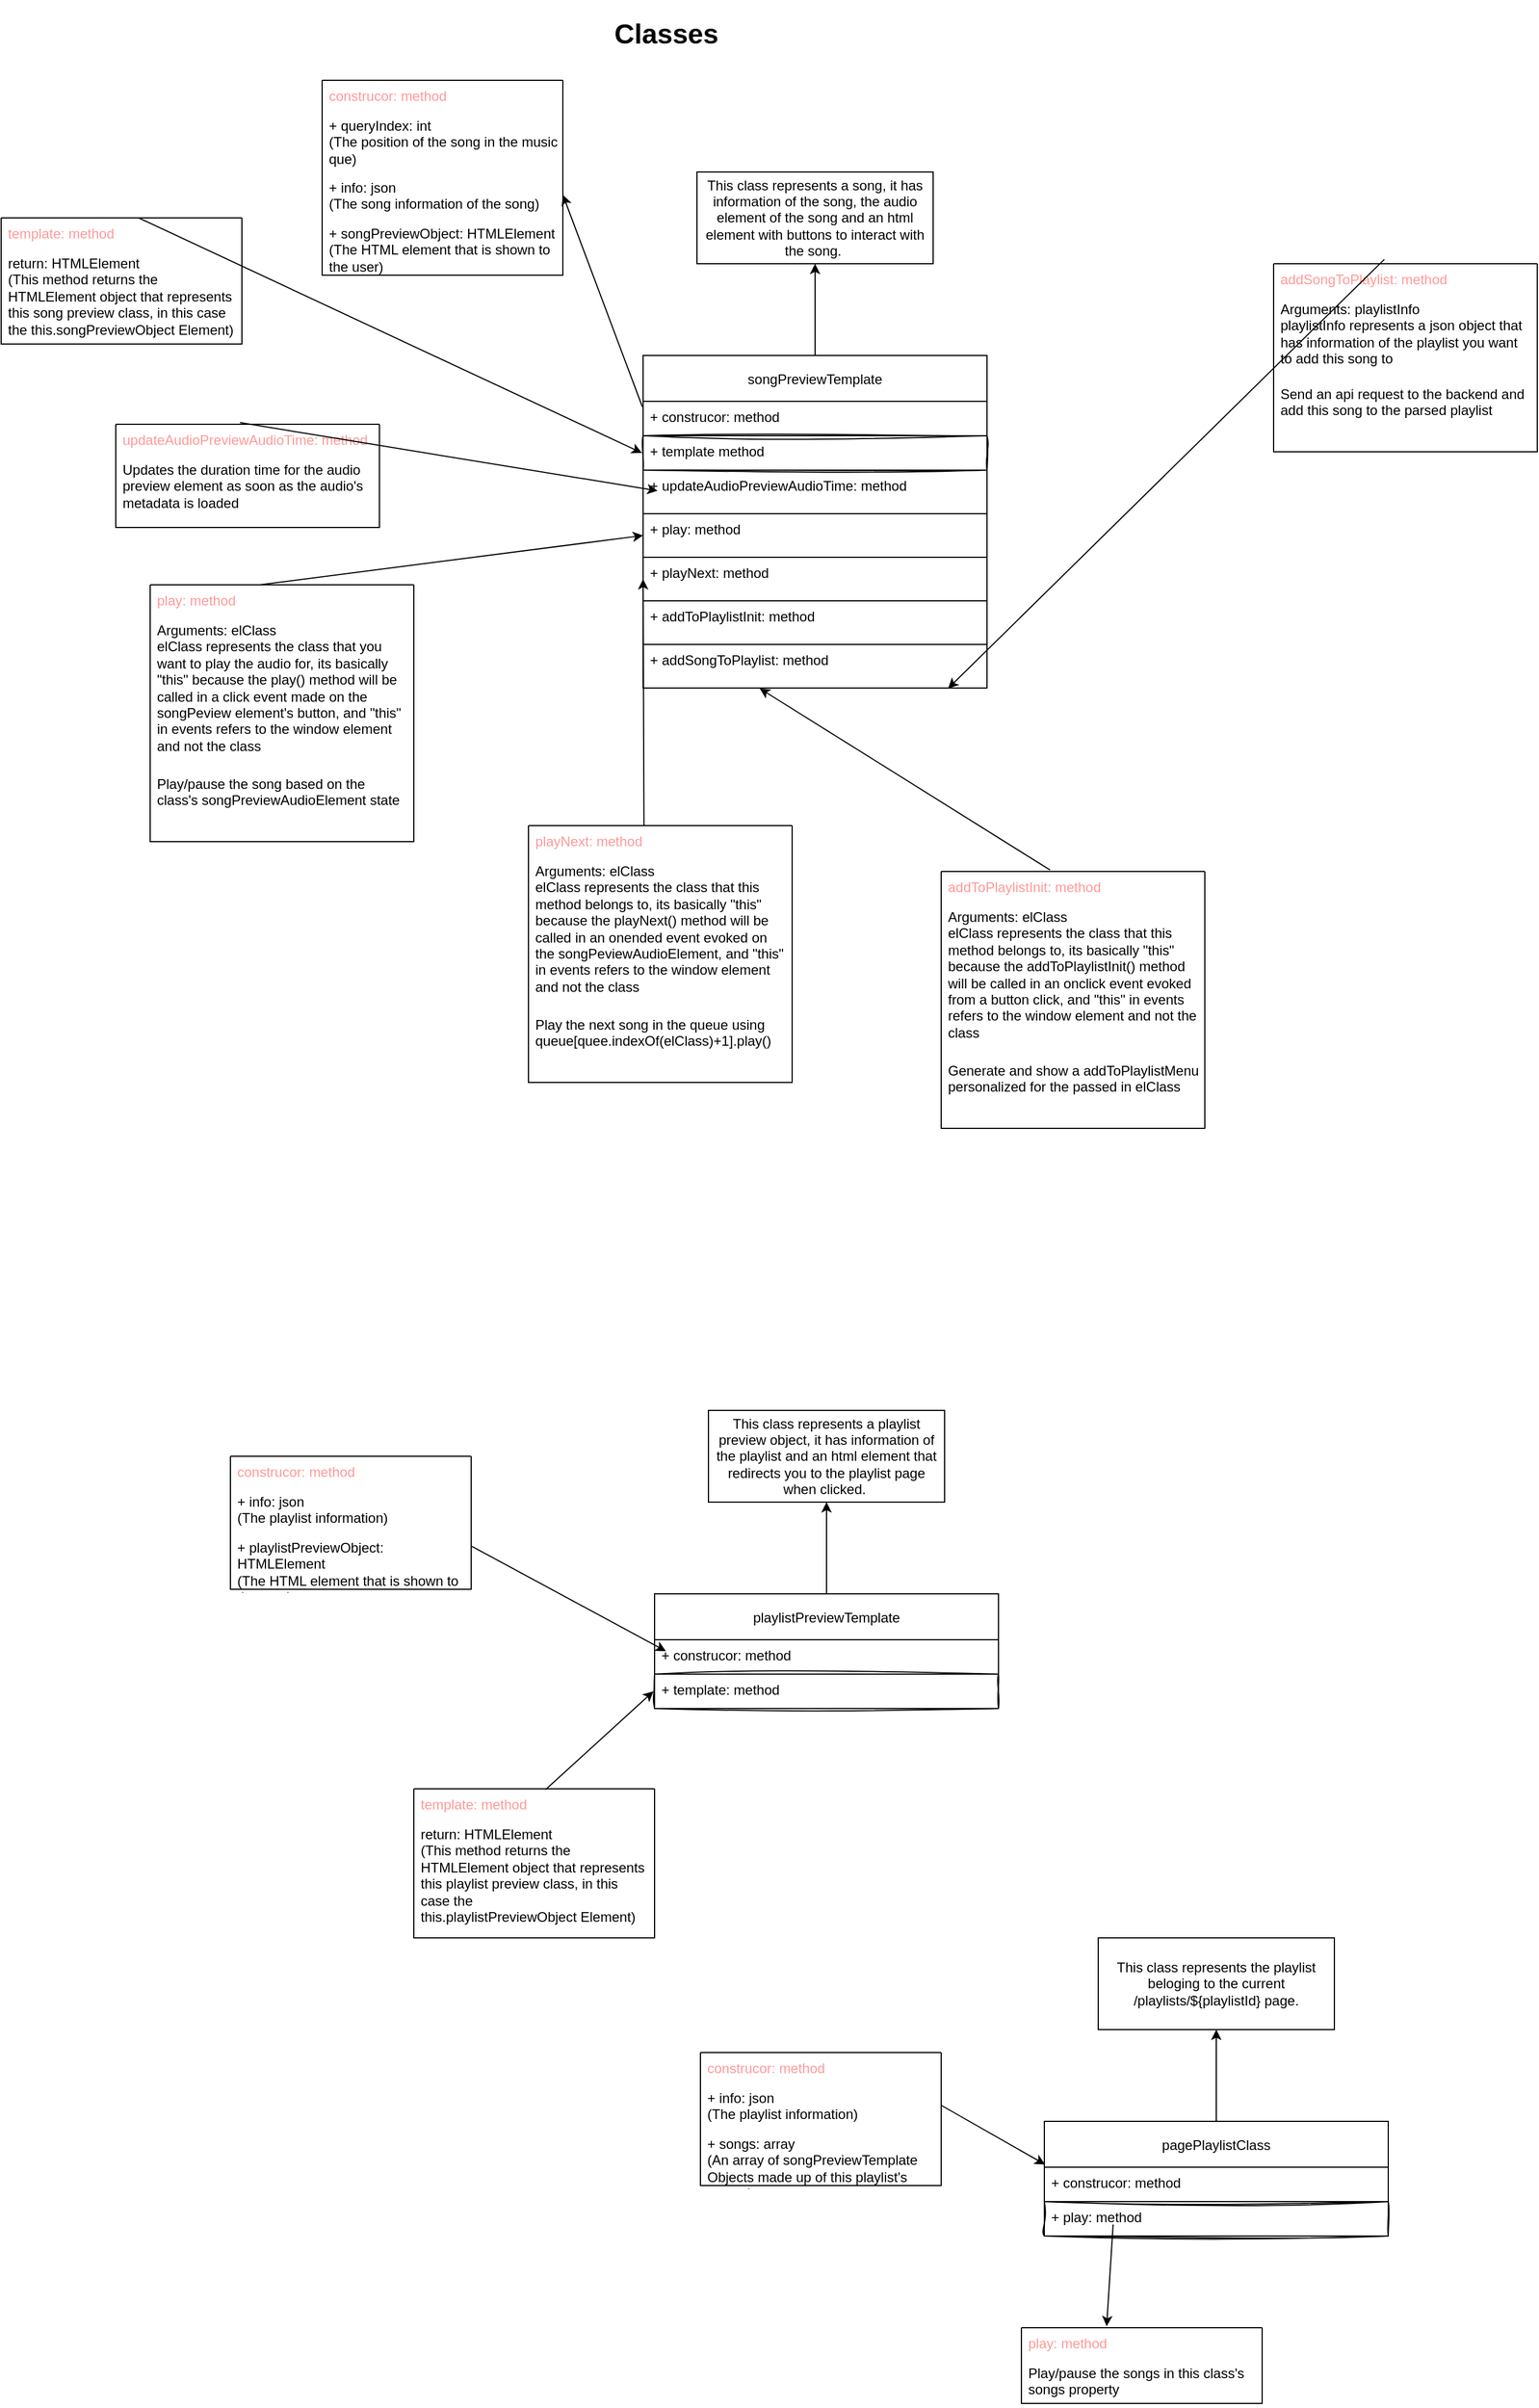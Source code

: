 <mxfile>
    <diagram id="C5RBs43oDa-KdzZeNtuy" name="Page-1">
        <mxGraphModel dx="1533" dy="1440" grid="1" gridSize="10" guides="1" tooltips="1" connect="1" arrows="1" fold="1" page="0" pageScale="1" pageWidth="827" pageHeight="1169" math="0" shadow="0">
            <root>
                <mxCell id="WIyWlLk6GJQsqaUBKTNV-0"/>
                <mxCell id="WIyWlLk6GJQsqaUBKTNV-1" parent="WIyWlLk6GJQsqaUBKTNV-0"/>
                <mxCell id="29" value="" style="edgeStyle=none;html=1;exitX=-0.002;exitY=0.164;exitDx=0;exitDy=0;exitPerimeter=0;entryX=1;entryY=0.5;entryDx=0;entryDy=0;" edge="1" parent="WIyWlLk6GJQsqaUBKTNV-1" source="Xf3_xlvAg4x76wI3j-Gh-11" target="32">
                    <mxGeometry relative="1" as="geometry"/>
                </mxCell>
                <mxCell id="Xf3_xlvAg4x76wI3j-Gh-10" value="songPreviewTemplate" style="swimlane;fontStyle=0;childLayout=stackLayout;horizontal=1;startSize=40;fillColor=none;horizontalStack=0;resizeParent=1;resizeParentMax=0;resizeLast=0;collapsible=1;marginBottom=0;" parent="WIyWlLk6GJQsqaUBKTNV-1" vertex="1">
                    <mxGeometry x="330" y="830" width="300" height="290" as="geometry">
                        <mxRectangle x="300" y="720" width="100" height="30" as="alternateBounds"/>
                    </mxGeometry>
                </mxCell>
                <mxCell id="Xf3_xlvAg4x76wI3j-Gh-11" value="+ construcor: method" style="text;strokeColor=default;fillColor=none;align=left;verticalAlign=top;spacingLeft=4;spacingRight=4;overflow=hidden;rotatable=0;points=[[0,0.5],[1,0.5]];portConstraint=eastwest;" parent="Xf3_xlvAg4x76wI3j-Gh-10" vertex="1">
                    <mxGeometry y="40" width="300" height="30" as="geometry"/>
                </mxCell>
                <mxCell id="Xf3_xlvAg4x76wI3j-Gh-12" value="+ template method" style="text;strokeColor=default;fillColor=none;align=left;verticalAlign=top;spacingLeft=4;spacingRight=4;overflow=hidden;rotatable=0;points=[[0,0.5],[1,0.5]];portConstraint=eastwest;sketch=1;curveFitting=1;jiggle=2;strokeWidth=1;perimeterSpacing=1;" parent="Xf3_xlvAg4x76wI3j-Gh-10" vertex="1">
                    <mxGeometry y="70" width="300" height="30" as="geometry"/>
                </mxCell>
                <mxCell id="Xf3_xlvAg4x76wI3j-Gh-13" value="+ updateAudioPreviewAudioTime: method" style="text;strokeColor=default;fillColor=none;align=left;verticalAlign=top;spacingLeft=4;spacingRight=4;overflow=hidden;rotatable=0;points=[[0,0.5],[1,0.5]];portConstraint=eastwest;whiteSpace=wrap;" parent="Xf3_xlvAg4x76wI3j-Gh-10" vertex="1">
                    <mxGeometry y="100" width="300" height="38" as="geometry"/>
                </mxCell>
                <mxCell id="52" value="+ play: method" style="text;strokeColor=default;fillColor=none;align=left;verticalAlign=top;spacingLeft=4;spacingRight=4;overflow=hidden;rotatable=0;points=[[0,0.5],[1,0.5]];portConstraint=eastwest;whiteSpace=wrap;" vertex="1" parent="Xf3_xlvAg4x76wI3j-Gh-10">
                    <mxGeometry y="138" width="300" height="38" as="geometry"/>
                </mxCell>
                <mxCell id="58" value="+ playNext: method" style="text;strokeColor=default;fillColor=none;align=left;verticalAlign=top;spacingLeft=4;spacingRight=4;overflow=hidden;rotatable=0;points=[[0,0.5],[1,0.5]];portConstraint=eastwest;whiteSpace=wrap;" vertex="1" parent="Xf3_xlvAg4x76wI3j-Gh-10">
                    <mxGeometry y="176" width="300" height="38" as="geometry"/>
                </mxCell>
                <mxCell id="64" value="+ addToPlaylistInit: method" style="text;strokeColor=default;fillColor=none;align=left;verticalAlign=top;spacingLeft=4;spacingRight=4;overflow=hidden;rotatable=0;points=[[0,0.5],[1,0.5]];portConstraint=eastwest;whiteSpace=wrap;" vertex="1" parent="Xf3_xlvAg4x76wI3j-Gh-10">
                    <mxGeometry y="214" width="300" height="38" as="geometry"/>
                </mxCell>
                <mxCell id="77" value="+ addSongToPlaylist: method" style="text;strokeColor=default;fillColor=none;align=left;verticalAlign=top;spacingLeft=4;spacingRight=4;overflow=hidden;rotatable=0;points=[[0,0.5],[1,0.5]];portConstraint=eastwest;whiteSpace=wrap;" vertex="1" parent="Xf3_xlvAg4x76wI3j-Gh-10">
                    <mxGeometry y="252" width="300" height="38" as="geometry"/>
                </mxCell>
                <mxCell id="0" value="&lt;h1&gt;Classes&lt;/h1&gt;" style="text;html=1;strokeColor=none;fillColor=none;spacing=5;spacingTop=-20;whiteSpace=wrap;overflow=hidden;rounded=0;" vertex="1" parent="WIyWlLk6GJQsqaUBKTNV-1">
                    <mxGeometry x="300" y="530" width="190" height="40" as="geometry"/>
                </mxCell>
                <mxCell id="23" value="" style="edgeStyle=none;html=1;exitX=0.5;exitY=0;exitDx=0;exitDy=0;" edge="1" parent="WIyWlLk6GJQsqaUBKTNV-1" source="Xf3_xlvAg4x76wI3j-Gh-10" target="22">
                    <mxGeometry relative="1" as="geometry"/>
                </mxCell>
                <mxCell id="22" value="This class represents a song, it has information of the song, the audio element of the song and an html element with buttons to interact with the song.&amp;nbsp;" style="whiteSpace=wrap;html=1;fillColor=none;sketch=0;fontStyle=0;startSize=40;" vertex="1" parent="WIyWlLk6GJQsqaUBKTNV-1">
                    <mxGeometry x="377" y="670" width="206" height="80" as="geometry"/>
                </mxCell>
                <mxCell id="25" value="" style="swimlane;fontStyle=0;childLayout=stackLayout;horizontal=1;startSize=0;fillColor=none;horizontalStack=0;resizeParent=1;resizeParentMax=0;resizeLast=0;collapsible=1;marginBottom=0;html=1;" vertex="1" parent="WIyWlLk6GJQsqaUBKTNV-1">
                    <mxGeometry x="50" y="590" width="210" height="170" as="geometry">
                        <mxRectangle x="110" y="560" width="100" height="30" as="alternateBounds"/>
                    </mxGeometry>
                </mxCell>
                <mxCell id="26" value="construcor: method" style="text;strokeColor=none;fillColor=none;align=left;verticalAlign=top;spacingLeft=4;spacingRight=4;overflow=hidden;rotatable=0;points=[[0,0.5],[1,0.5]];portConstraint=eastwest;fontColor=#FF9999;" vertex="1" parent="25">
                    <mxGeometry width="210" height="26" as="geometry"/>
                </mxCell>
                <mxCell id="31" value="+ queryIndex: int &#10;(The position of the song in the music que)" style="text;strokeColor=none;fillColor=none;align=left;verticalAlign=top;spacingLeft=4;spacingRight=4;overflow=hidden;rotatable=0;points=[[0,0.5],[1,0.5]];portConstraint=eastwest;labelBackgroundColor=none;whiteSpace=wrap;" vertex="1" parent="25">
                    <mxGeometry y="26" width="210" height="54" as="geometry"/>
                </mxCell>
                <mxCell id="32" value="+ info: json&#10;(The song information of the song)" style="text;strokeColor=none;fillColor=none;align=left;verticalAlign=top;spacingLeft=4;spacingRight=4;overflow=hidden;rotatable=0;points=[[0,0.5],[1,0.5]];portConstraint=eastwest;whiteSpace=wrap;" vertex="1" parent="25">
                    <mxGeometry y="80" width="210" height="40" as="geometry"/>
                </mxCell>
                <mxCell id="27" value="+ songPreviewObject: HTMLElement&#10;(The HTML element that is shown to the user)" style="text;strokeColor=none;fillColor=none;align=left;verticalAlign=top;spacingLeft=4;spacingRight=4;overflow=hidden;rotatable=0;points=[[0,0.5],[1,0.5]];portConstraint=eastwest;whiteSpace=wrap;" vertex="1" parent="25">
                    <mxGeometry y="120" width="210" height="50" as="geometry"/>
                </mxCell>
                <mxCell id="39" value="" style="edgeStyle=none;orthogonalLoop=1;jettySize=auto;html=1;fontColor=#FF9999;entryX=0;entryY=0.5;entryDx=0;entryDy=0;exitX=0.571;exitY=0;exitDx=0;exitDy=0;exitPerimeter=0;" edge="1" parent="WIyWlLk6GJQsqaUBKTNV-1" source="42" target="Xf3_xlvAg4x76wI3j-Gh-12">
                    <mxGeometry width="100" relative="1" as="geometry">
                        <mxPoint x="110" y="940" as="sourcePoint"/>
                        <mxPoint x="370" y="960" as="targetPoint"/>
                        <Array as="points"/>
                    </mxGeometry>
                </mxCell>
                <mxCell id="41" value="" style="swimlane;fontStyle=0;childLayout=stackLayout;horizontal=1;startSize=0;fillColor=none;horizontalStack=0;resizeParent=1;resizeParentMax=0;resizeLast=0;collapsible=1;marginBottom=0;html=1;" vertex="1" parent="WIyWlLk6GJQsqaUBKTNV-1">
                    <mxGeometry x="-230" y="710" width="210" height="110" as="geometry">
                        <mxRectangle x="110" y="560" width="100" height="30" as="alternateBounds"/>
                    </mxGeometry>
                </mxCell>
                <mxCell id="42" value="template: method" style="text;strokeColor=none;fillColor=none;align=left;verticalAlign=top;spacingLeft=4;spacingRight=4;overflow=hidden;rotatable=0;points=[[0,0.5],[1,0.5]];portConstraint=eastwest;fontColor=#FF9999;" vertex="1" parent="41">
                    <mxGeometry width="210" height="26" as="geometry"/>
                </mxCell>
                <mxCell id="43" value="return: HTMLElement&#10;(This method returns the HTMLElement object that represents this song preview class, in this case the this.songPreviewObject Element)" style="text;strokeColor=none;fillColor=none;align=left;verticalAlign=top;spacingLeft=4;spacingRight=4;overflow=hidden;rotatable=0;points=[[0,0.5],[1,0.5]];portConstraint=eastwest;labelBackgroundColor=none;whiteSpace=wrap;" vertex="1" parent="41">
                    <mxGeometry y="26" width="210" height="84" as="geometry"/>
                </mxCell>
                <mxCell id="48" value="" style="swimlane;fontStyle=0;childLayout=stackLayout;horizontal=1;startSize=0;fillColor=none;horizontalStack=0;resizeParent=1;resizeParentMax=0;resizeLast=0;collapsible=1;marginBottom=0;html=1;" vertex="1" parent="WIyWlLk6GJQsqaUBKTNV-1">
                    <mxGeometry x="-130" y="890" width="230" height="90" as="geometry">
                        <mxRectangle x="110" y="560" width="100" height="30" as="alternateBounds"/>
                    </mxGeometry>
                </mxCell>
                <mxCell id="49" value="updateAudioPreviewAudioTime: method" style="text;strokeColor=none;fillColor=none;align=left;verticalAlign=top;spacingLeft=4;spacingRight=4;overflow=hidden;rotatable=0;points=[[0,0.5],[1,0.5]];portConstraint=eastwest;fontColor=#FF9999;" vertex="1" parent="48">
                    <mxGeometry width="230" height="26" as="geometry"/>
                </mxCell>
                <mxCell id="50" value="Updates the duration time for the audio preview element as soon as the audio's metadata is loaded" style="text;strokeColor=none;fillColor=none;align=left;verticalAlign=top;spacingLeft=4;spacingRight=4;overflow=hidden;rotatable=0;points=[[0,0.5],[1,0.5]];portConstraint=eastwest;labelBackgroundColor=none;whiteSpace=wrap;" vertex="1" parent="48">
                    <mxGeometry y="26" width="230" height="64" as="geometry"/>
                </mxCell>
                <mxCell id="51" value="" style="edgeStyle=none;orthogonalLoop=1;jettySize=auto;html=1;fontColor=#FF9999;entryX=0.042;entryY=0.474;entryDx=0;entryDy=0;exitX=0.471;exitY=-0.056;exitDx=0;exitDy=0;exitPerimeter=0;entryPerimeter=0;" edge="1" parent="WIyWlLk6GJQsqaUBKTNV-1" source="49" target="Xf3_xlvAg4x76wI3j-Gh-13">
                    <mxGeometry width="100" relative="1" as="geometry">
                        <mxPoint x="160.0" y="940.0" as="sourcePoint"/>
                        <mxPoint x="469.09" y="989.0" as="targetPoint"/>
                        <Array as="points"/>
                    </mxGeometry>
                </mxCell>
                <mxCell id="53" value="" style="swimlane;fontStyle=0;childLayout=stackLayout;horizontal=1;startSize=0;fillColor=none;horizontalStack=0;resizeParent=1;resizeParentMax=0;resizeLast=0;collapsible=1;marginBottom=0;html=1;" vertex="1" parent="WIyWlLk6GJQsqaUBKTNV-1">
                    <mxGeometry x="-100" y="1030" width="230" height="224" as="geometry">
                        <mxRectangle x="110" y="560" width="100" height="30" as="alternateBounds"/>
                    </mxGeometry>
                </mxCell>
                <mxCell id="54" value="play: method" style="text;strokeColor=none;fillColor=none;align=left;verticalAlign=top;spacingLeft=4;spacingRight=4;overflow=hidden;rotatable=0;points=[[0,0.5],[1,0.5]];portConstraint=eastwest;fontColor=#FF9999;" vertex="1" parent="53">
                    <mxGeometry width="230" height="26" as="geometry"/>
                </mxCell>
                <mxCell id="56" value="Arguments: elClass&#10;elClass represents the class that you want to play the audio for, its basically &quot;this&quot; because the play() method will be called in a click event made on the songPeview element's button, and &quot;this&quot; in events refers to the window element and not the class" style="text;strokeColor=none;fillColor=none;align=left;verticalAlign=top;spacingLeft=4;spacingRight=4;overflow=hidden;rotatable=0;points=[[0,0.5],[1,0.5]];portConstraint=eastwest;labelBackgroundColor=none;whiteSpace=wrap;" vertex="1" parent="53">
                    <mxGeometry y="26" width="230" height="134" as="geometry"/>
                </mxCell>
                <mxCell id="55" value="Play/pause the song based on the class's songPreviewAudioElement state" style="text;strokeColor=none;fillColor=none;align=left;verticalAlign=top;spacingLeft=4;spacingRight=4;overflow=hidden;rotatable=0;points=[[0,0.5],[1,0.5]];portConstraint=eastwest;labelBackgroundColor=none;whiteSpace=wrap;" vertex="1" parent="53">
                    <mxGeometry y="160" width="230" height="64" as="geometry"/>
                </mxCell>
                <mxCell id="57" value="" style="edgeStyle=none;orthogonalLoop=1;jettySize=auto;html=1;fontColor=#FF9999;entryX=0;entryY=0.5;entryDx=0;entryDy=0;exitX=0.412;exitY=0.004;exitDx=0;exitDy=0;exitPerimeter=0;" edge="1" parent="WIyWlLk6GJQsqaUBKTNV-1" source="54" target="52">
                    <mxGeometry width="100" relative="1" as="geometry">
                        <mxPoint x="190.0" y="1111.99" as="sourcePoint"/>
                        <mxPoint x="340.08" y="1010.002" as="targetPoint"/>
                        <Array as="points"/>
                    </mxGeometry>
                </mxCell>
                <mxCell id="59" value="" style="swimlane;fontStyle=0;childLayout=stackLayout;horizontal=1;startSize=0;fillColor=none;horizontalStack=0;resizeParent=1;resizeParentMax=0;resizeLast=0;collapsible=1;marginBottom=0;html=1;" vertex="1" parent="WIyWlLk6GJQsqaUBKTNV-1">
                    <mxGeometry x="230" y="1240" width="230" height="224" as="geometry">
                        <mxRectangle x="110" y="560" width="100" height="30" as="alternateBounds"/>
                    </mxGeometry>
                </mxCell>
                <mxCell id="60" value="playNext: method" style="text;strokeColor=none;fillColor=none;align=left;verticalAlign=top;spacingLeft=4;spacingRight=4;overflow=hidden;rotatable=0;points=[[0,0.5],[1,0.5]];portConstraint=eastwest;fontColor=#FF9999;" vertex="1" parent="59">
                    <mxGeometry width="230" height="26" as="geometry"/>
                </mxCell>
                <mxCell id="61" value="Arguments: elClass&#10;elClass represents the class that this method belongs to, its basically &quot;this&quot; because the playNext() method will be called in an onended event evoked on the songPeviewAudioElement, and &quot;this&quot; in events refers to the window element and not the class" style="text;strokeColor=none;fillColor=none;align=left;verticalAlign=top;spacingLeft=4;spacingRight=4;overflow=hidden;rotatable=0;points=[[0,0.5],[1,0.5]];portConstraint=eastwest;labelBackgroundColor=none;whiteSpace=wrap;" vertex="1" parent="59">
                    <mxGeometry y="26" width="230" height="134" as="geometry"/>
                </mxCell>
                <mxCell id="62" value="Play the next song in the queue using queue[quee.indexOf(elClass)+1].play()" style="text;strokeColor=none;fillColor=none;align=left;verticalAlign=top;spacingLeft=4;spacingRight=4;overflow=hidden;rotatable=0;points=[[0,0.5],[1,0.5]];portConstraint=eastwest;labelBackgroundColor=none;whiteSpace=wrap;" vertex="1" parent="59">
                    <mxGeometry y="160" width="230" height="64" as="geometry"/>
                </mxCell>
                <mxCell id="63" value="" style="edgeStyle=none;orthogonalLoop=1;jettySize=auto;html=1;fontColor=#FF9999;entryX=0;entryY=0.5;entryDx=0;entryDy=0;exitX=0.438;exitY=-0.013;exitDx=0;exitDy=0;exitPerimeter=0;" edge="1" parent="WIyWlLk6GJQsqaUBKTNV-1" source="60" target="58">
                    <mxGeometry width="100" relative="1" as="geometry">
                        <mxPoint x="250.0" y="1280" as="sourcePoint"/>
                        <mxPoint x="390" y="1155.01" as="targetPoint"/>
                        <Array as="points"/>
                    </mxGeometry>
                </mxCell>
                <mxCell id="69" value="" style="swimlane;fontStyle=0;childLayout=stackLayout;horizontal=1;startSize=0;fillColor=none;horizontalStack=0;resizeParent=1;resizeParentMax=0;resizeLast=0;collapsible=1;marginBottom=0;html=1;" vertex="1" parent="WIyWlLk6GJQsqaUBKTNV-1">
                    <mxGeometry x="590" y="1280" width="230" height="224" as="geometry">
                        <mxRectangle x="110" y="560" width="100" height="30" as="alternateBounds"/>
                    </mxGeometry>
                </mxCell>
                <mxCell id="70" value="addToPlaylistInit: method" style="text;strokeColor=none;fillColor=none;align=left;verticalAlign=top;spacingLeft=4;spacingRight=4;overflow=hidden;rotatable=0;points=[[0,0.5],[1,0.5]];portConstraint=eastwest;fontColor=#FF9999;" vertex="1" parent="69">
                    <mxGeometry width="230" height="26" as="geometry"/>
                </mxCell>
                <mxCell id="71" value="Arguments: elClass&#10;elClass represents the class that this method belongs to, its basically &quot;this&quot; because the addToPlaylistInit() method will be called in an onclick event evoked from a button click, and &quot;this&quot; in events refers to the window element and not the class" style="text;strokeColor=none;fillColor=none;align=left;verticalAlign=top;spacingLeft=4;spacingRight=4;overflow=hidden;rotatable=0;points=[[0,0.5],[1,0.5]];portConstraint=eastwest;labelBackgroundColor=none;whiteSpace=wrap;" vertex="1" parent="69">
                    <mxGeometry y="26" width="230" height="134" as="geometry"/>
                </mxCell>
                <mxCell id="72" value="Generate and show a addToPlaylistMenu personalized for the passed in elClass" style="text;strokeColor=none;fillColor=none;align=left;verticalAlign=top;spacingLeft=4;spacingRight=4;overflow=hidden;rotatable=0;points=[[0,0.5],[1,0.5]];portConstraint=eastwest;labelBackgroundColor=none;whiteSpace=wrap;" vertex="1" parent="69">
                    <mxGeometry y="160" width="230" height="64" as="geometry"/>
                </mxCell>
                <mxCell id="73" value="" style="swimlane;fontStyle=0;childLayout=stackLayout;horizontal=1;startSize=0;fillColor=none;horizontalStack=0;resizeParent=1;resizeParentMax=0;resizeLast=0;collapsible=1;marginBottom=0;html=1;" vertex="1" parent="WIyWlLk6GJQsqaUBKTNV-1">
                    <mxGeometry x="880" y="750" width="230" height="164" as="geometry">
                        <mxRectangle x="110" y="560" width="100" height="30" as="alternateBounds"/>
                    </mxGeometry>
                </mxCell>
                <mxCell id="74" value="addSongToPlaylist: method" style="text;strokeColor=none;fillColor=none;align=left;verticalAlign=top;spacingLeft=4;spacingRight=4;overflow=hidden;rotatable=0;points=[[0,0.5],[1,0.5]];portConstraint=eastwest;fontColor=#FF9999;" vertex="1" parent="73">
                    <mxGeometry width="230" height="26" as="geometry"/>
                </mxCell>
                <mxCell id="75" value="Arguments: playlistInfo&#10;playlistInfo represents a json object that has information of the playlist you want to add this song to" style="text;strokeColor=none;fillColor=none;align=left;verticalAlign=top;spacingLeft=4;spacingRight=4;overflow=hidden;rotatable=0;points=[[0,0.5],[1,0.5]];portConstraint=eastwest;labelBackgroundColor=none;whiteSpace=wrap;" vertex="1" parent="73">
                    <mxGeometry y="26" width="230" height="74" as="geometry"/>
                </mxCell>
                <mxCell id="76" value="Send an api request to the backend and add this song to the parsed playlist" style="text;strokeColor=none;fillColor=none;align=left;verticalAlign=top;spacingLeft=4;spacingRight=4;overflow=hidden;rotatable=0;points=[[0,0.5],[1,0.5]];portConstraint=eastwest;labelBackgroundColor=none;whiteSpace=wrap;" vertex="1" parent="73">
                    <mxGeometry y="100" width="230" height="64" as="geometry"/>
                </mxCell>
                <mxCell id="78" value="" style="edgeStyle=none;orthogonalLoop=1;jettySize=auto;html=1;fontColor=#FF9999;entryX=0.339;entryY=1.01;entryDx=0;entryDy=0;exitX=0.413;exitY=-0.049;exitDx=0;exitDy=0;exitPerimeter=0;entryPerimeter=0;" edge="1" parent="WIyWlLk6GJQsqaUBKTNV-1" source="70" target="77">
                    <mxGeometry width="100" relative="1" as="geometry">
                        <mxPoint x="303.74" y="1270.002" as="sourcePoint"/>
                        <mxPoint x="583" y="1055.34" as="targetPoint"/>
                        <Array as="points"/>
                    </mxGeometry>
                </mxCell>
                <mxCell id="79" value="" style="edgeStyle=none;orthogonalLoop=1;jettySize=auto;html=1;fontColor=#FF9999;entryX=0.887;entryY=1.01;entryDx=0;entryDy=0;exitX=0.42;exitY=-0.147;exitDx=0;exitDy=0;exitPerimeter=0;entryPerimeter=0;" edge="1" parent="WIyWlLk6GJQsqaUBKTNV-1" source="74" target="77">
                    <mxGeometry width="100" relative="1" as="geometry">
                        <mxPoint x="540" y="1237.746" as="sourcePoint"/>
                        <mxPoint x="606.41" y="1100.002" as="targetPoint"/>
                        <Array as="points"/>
                    </mxGeometry>
                </mxCell>
                <mxCell id="80" value="playlistPreviewTemplate" style="swimlane;fontStyle=0;childLayout=stackLayout;horizontal=1;startSize=40;fillColor=none;horizontalStack=0;resizeParent=1;resizeParentMax=0;resizeLast=0;collapsible=1;marginBottom=0;" vertex="1" parent="WIyWlLk6GJQsqaUBKTNV-1">
                    <mxGeometry x="340" y="1910" width="300" height="100" as="geometry">
                        <mxRectangle x="300" y="720" width="100" height="30" as="alternateBounds"/>
                    </mxGeometry>
                </mxCell>
                <mxCell id="81" value="+ construcor: method" style="text;strokeColor=default;fillColor=none;align=left;verticalAlign=top;spacingLeft=4;spacingRight=4;overflow=hidden;rotatable=0;points=[[0,0.5],[1,0.5]];portConstraint=eastwest;" vertex="1" parent="80">
                    <mxGeometry y="40" width="300" height="30" as="geometry"/>
                </mxCell>
                <mxCell id="82" value="+ template: method" style="text;strokeColor=default;fillColor=none;align=left;verticalAlign=top;spacingLeft=4;spacingRight=4;overflow=hidden;rotatable=0;points=[[0,0.5],[1,0.5]];portConstraint=eastwest;sketch=1;curveFitting=1;jiggle=2;strokeWidth=1;perimeterSpacing=1;" vertex="1" parent="80">
                    <mxGeometry y="70" width="300" height="30" as="geometry"/>
                </mxCell>
                <mxCell id="88" value="" style="edgeStyle=none;html=1;exitX=0.5;exitY=0;exitDx=0;exitDy=0;" edge="1" parent="WIyWlLk6GJQsqaUBKTNV-1" source="80" target="89">
                    <mxGeometry relative="1" as="geometry"/>
                </mxCell>
                <mxCell id="89" value="This class represents a playlist preview object, it has information of the playlist and an html element that redirects you to the playlist page when clicked.&amp;nbsp;" style="whiteSpace=wrap;html=1;fillColor=none;sketch=0;fontStyle=0;startSize=40;" vertex="1" parent="WIyWlLk6GJQsqaUBKTNV-1">
                    <mxGeometry x="387" y="1750" width="206" height="80" as="geometry"/>
                </mxCell>
                <mxCell id="90" value="" style="swimlane;fontStyle=0;childLayout=stackLayout;horizontal=1;startSize=0;fillColor=none;horizontalStack=0;resizeParent=1;resizeParentMax=0;resizeLast=0;collapsible=1;marginBottom=0;html=1;" vertex="1" parent="WIyWlLk6GJQsqaUBKTNV-1">
                    <mxGeometry x="-30" y="1790" width="210" height="116" as="geometry">
                        <mxRectangle x="110" y="560" width="100" height="30" as="alternateBounds"/>
                    </mxGeometry>
                </mxCell>
                <mxCell id="91" value="construcor: method" style="text;strokeColor=none;fillColor=none;align=left;verticalAlign=top;spacingLeft=4;spacingRight=4;overflow=hidden;rotatable=0;points=[[0,0.5],[1,0.5]];portConstraint=eastwest;fontColor=#FF9999;" vertex="1" parent="90">
                    <mxGeometry width="210" height="26" as="geometry"/>
                </mxCell>
                <mxCell id="93" value="+ info: json&#10;(The playlist information)" style="text;strokeColor=none;fillColor=none;align=left;verticalAlign=top;spacingLeft=4;spacingRight=4;overflow=hidden;rotatable=0;points=[[0,0.5],[1,0.5]];portConstraint=eastwest;whiteSpace=wrap;" vertex="1" parent="90">
                    <mxGeometry y="26" width="210" height="40" as="geometry"/>
                </mxCell>
                <mxCell id="94" value="+ playlistPreviewObject: HTMLElement&#10;(The HTML element that is shown to the user)" style="text;strokeColor=none;fillColor=none;align=left;verticalAlign=top;spacingLeft=4;spacingRight=4;overflow=hidden;rotatable=0;points=[[0,0.5],[1,0.5]];portConstraint=eastwest;whiteSpace=wrap;" vertex="1" parent="90">
                    <mxGeometry y="66" width="210" height="50" as="geometry"/>
                </mxCell>
                <mxCell id="95" value="" style="swimlane;fontStyle=0;childLayout=stackLayout;horizontal=1;startSize=0;fillColor=none;horizontalStack=0;resizeParent=1;resizeParentMax=0;resizeLast=0;collapsible=1;marginBottom=0;html=1;" vertex="1" parent="WIyWlLk6GJQsqaUBKTNV-1">
                    <mxGeometry x="130" y="2080" width="210" height="130" as="geometry">
                        <mxRectangle x="110" y="560" width="100" height="30" as="alternateBounds"/>
                    </mxGeometry>
                </mxCell>
                <mxCell id="96" value="template: method" style="text;strokeColor=none;fillColor=none;align=left;verticalAlign=top;spacingLeft=4;spacingRight=4;overflow=hidden;rotatable=0;points=[[0,0.5],[1,0.5]];portConstraint=eastwest;fontColor=#FF9999;" vertex="1" parent="95">
                    <mxGeometry width="210" height="26" as="geometry"/>
                </mxCell>
                <mxCell id="97" value="return: HTMLElement&#10;(This method returns the HTMLElement object that represents this playlist preview class, in this case the this.playlistPreviewObject Element)" style="text;strokeColor=none;fillColor=none;align=left;verticalAlign=top;spacingLeft=4;spacingRight=4;overflow=hidden;rotatable=0;points=[[0,0.5],[1,0.5]];portConstraint=eastwest;labelBackgroundColor=none;whiteSpace=wrap;" vertex="1" parent="95">
                    <mxGeometry y="26" width="210" height="104" as="geometry"/>
                </mxCell>
                <mxCell id="98" value="" style="edgeStyle=none;orthogonalLoop=1;jettySize=auto;html=1;fontColor=#FF9999;entryX=0.033;entryY=0.333;entryDx=0;entryDy=0;exitX=1.003;exitY=0.251;exitDx=0;exitDy=0;exitPerimeter=0;entryPerimeter=0;" edge="1" parent="WIyWlLk6GJQsqaUBKTNV-1" source="94" target="81">
                    <mxGeometry width="100" relative="1" as="geometry">
                        <mxPoint x="120.0" y="1893.104" as="sourcePoint"/>
                        <mxPoint x="455.24" y="1850.0" as="targetPoint"/>
                        <Array as="points"/>
                    </mxGeometry>
                </mxCell>
                <mxCell id="100" value="" style="edgeStyle=none;orthogonalLoop=1;jettySize=auto;html=1;fontColor=#FF9999;entryX=0;entryY=0.5;entryDx=0;entryDy=0;exitX=0.547;exitY=0.03;exitDx=0;exitDy=0;exitPerimeter=0;" edge="1" parent="WIyWlLk6GJQsqaUBKTNV-1" source="96" target="82">
                    <mxGeometry width="100" relative="1" as="geometry">
                        <mxPoint x="290.0" y="2080" as="sourcePoint"/>
                        <mxPoint x="449.37" y="2146.45" as="targetPoint"/>
                        <Array as="points"/>
                    </mxGeometry>
                </mxCell>
                <mxCell id="107" value="pagePlaylistClass" style="swimlane;fontStyle=0;childLayout=stackLayout;horizontal=1;startSize=40;fillColor=none;horizontalStack=0;resizeParent=1;resizeParentMax=0;resizeLast=0;collapsible=1;marginBottom=0;" vertex="1" parent="WIyWlLk6GJQsqaUBKTNV-1">
                    <mxGeometry x="680" y="2370" width="300" height="100" as="geometry">
                        <mxRectangle x="300" y="720" width="100" height="30" as="alternateBounds"/>
                    </mxGeometry>
                </mxCell>
                <mxCell id="108" value="+ construcor: method" style="text;strokeColor=default;fillColor=none;align=left;verticalAlign=top;spacingLeft=4;spacingRight=4;overflow=hidden;rotatable=0;points=[[0,0.5],[1,0.5]];portConstraint=eastwest;" vertex="1" parent="107">
                    <mxGeometry y="40" width="300" height="30" as="geometry"/>
                </mxCell>
                <mxCell id="109" value="+ play: method" style="text;strokeColor=default;fillColor=none;align=left;verticalAlign=top;spacingLeft=4;spacingRight=4;overflow=hidden;rotatable=0;points=[[0,0.5],[1,0.5]];portConstraint=eastwest;sketch=1;curveFitting=1;jiggle=2;strokeWidth=1;perimeterSpacing=1;" vertex="1" parent="107">
                    <mxGeometry y="70" width="300" height="30" as="geometry"/>
                </mxCell>
                <mxCell id="110" value="" style="edgeStyle=none;html=1;exitX=0.5;exitY=0;exitDx=0;exitDy=0;" edge="1" parent="WIyWlLk6GJQsqaUBKTNV-1" source="107" target="111">
                    <mxGeometry relative="1" as="geometry"/>
                </mxCell>
                <mxCell id="111" value="This class represents the playlist beloging to the current /playlists/${playlistId} page." style="whiteSpace=wrap;html=1;fillColor=none;sketch=0;fontStyle=0;startSize=40;" vertex="1" parent="WIyWlLk6GJQsqaUBKTNV-1">
                    <mxGeometry x="727" y="2210" width="206" height="80" as="geometry"/>
                </mxCell>
                <mxCell id="112" value="" style="swimlane;fontStyle=0;childLayout=stackLayout;horizontal=1;startSize=0;fillColor=none;horizontalStack=0;resizeParent=1;resizeParentMax=0;resizeLast=0;collapsible=1;marginBottom=0;html=1;" vertex="1" parent="WIyWlLk6GJQsqaUBKTNV-1">
                    <mxGeometry x="380" y="2310" width="210" height="116" as="geometry">
                        <mxRectangle x="110" y="560" width="100" height="30" as="alternateBounds"/>
                    </mxGeometry>
                </mxCell>
                <mxCell id="113" value="construcor: method" style="text;strokeColor=none;fillColor=none;align=left;verticalAlign=top;spacingLeft=4;spacingRight=4;overflow=hidden;rotatable=0;points=[[0,0.5],[1,0.5]];portConstraint=eastwest;fontColor=#FF9999;" vertex="1" parent="112">
                    <mxGeometry width="210" height="26" as="geometry"/>
                </mxCell>
                <mxCell id="114" value="+ info: json&#10;(The playlist information)" style="text;strokeColor=none;fillColor=none;align=left;verticalAlign=top;spacingLeft=4;spacingRight=4;overflow=hidden;rotatable=0;points=[[0,0.5],[1,0.5]];portConstraint=eastwest;whiteSpace=wrap;" vertex="1" parent="112">
                    <mxGeometry y="26" width="210" height="40" as="geometry"/>
                </mxCell>
                <mxCell id="115" value="+ songs: array&#10;(An array of songPreviewTemplate Objects made up of this playlist's songs )" style="text;strokeColor=none;fillColor=none;align=left;verticalAlign=top;spacingLeft=4;spacingRight=4;overflow=hidden;rotatable=0;points=[[0,0.5],[1,0.5]];portConstraint=eastwest;whiteSpace=wrap;" vertex="1" parent="112">
                    <mxGeometry y="66" width="210" height="50" as="geometry"/>
                </mxCell>
                <mxCell id="116" value="" style="swimlane;fontStyle=0;childLayout=stackLayout;horizontal=1;startSize=0;fillColor=none;horizontalStack=0;resizeParent=1;resizeParentMax=0;resizeLast=0;collapsible=1;marginBottom=0;html=1;" vertex="1" parent="WIyWlLk6GJQsqaUBKTNV-1">
                    <mxGeometry x="660" y="2550" width="210" height="66" as="geometry">
                        <mxRectangle x="110" y="560" width="100" height="30" as="alternateBounds"/>
                    </mxGeometry>
                </mxCell>
                <mxCell id="117" value="play: method" style="text;strokeColor=none;fillColor=none;align=left;verticalAlign=top;spacingLeft=4;spacingRight=4;overflow=hidden;rotatable=0;points=[[0,0.5],[1,0.5]];portConstraint=eastwest;fontColor=#FF9999;" vertex="1" parent="116">
                    <mxGeometry width="210" height="26" as="geometry"/>
                </mxCell>
                <mxCell id="118" value="Play/pause the songs in this class's songs property" style="text;strokeColor=none;fillColor=none;align=left;verticalAlign=top;spacingLeft=4;spacingRight=4;overflow=hidden;rotatable=0;points=[[0,0.5],[1,0.5]];portConstraint=eastwest;whiteSpace=wrap;" vertex="1" parent="116">
                    <mxGeometry y="26" width="210" height="40" as="geometry"/>
                </mxCell>
                <mxCell id="120" value="" style="edgeStyle=none;orthogonalLoop=1;jettySize=auto;html=1;fontColor=#FF9999;entryX=0.002;entryY=-0.079;entryDx=0;entryDy=0;exitX=1;exitY=0.5;exitDx=0;exitDy=0;entryPerimeter=0;" edge="1" parent="WIyWlLk6GJQsqaUBKTNV-1" source="114" target="108">
                    <mxGeometry width="100" relative="1" as="geometry">
                        <mxPoint x="510.0" y="2334.56" as="sourcePoint"/>
                        <mxPoint x="679.27" y="2426.0" as="targetPoint"/>
                        <Array as="points"/>
                    </mxGeometry>
                </mxCell>
                <mxCell id="121" value="" style="edgeStyle=none;orthogonalLoop=1;jettySize=auto;html=1;fontColor=#FF9999;entryX=0.354;entryY=-0.049;entryDx=0;entryDy=0;exitX=0.202;exitY=0.656;exitDx=0;exitDy=0;entryPerimeter=0;exitPerimeter=0;" edge="1" parent="WIyWlLk6GJQsqaUBKTNV-1" source="109" target="117">
                    <mxGeometry width="100" relative="1" as="geometry">
                        <mxPoint x="636.4" y="2498.37" as="sourcePoint"/>
                        <mxPoint x="727.0" y="2550.0" as="targetPoint"/>
                        <Array as="points"/>
                    </mxGeometry>
                </mxCell>
            </root>
        </mxGraphModel>
    </diagram>
</mxfile>